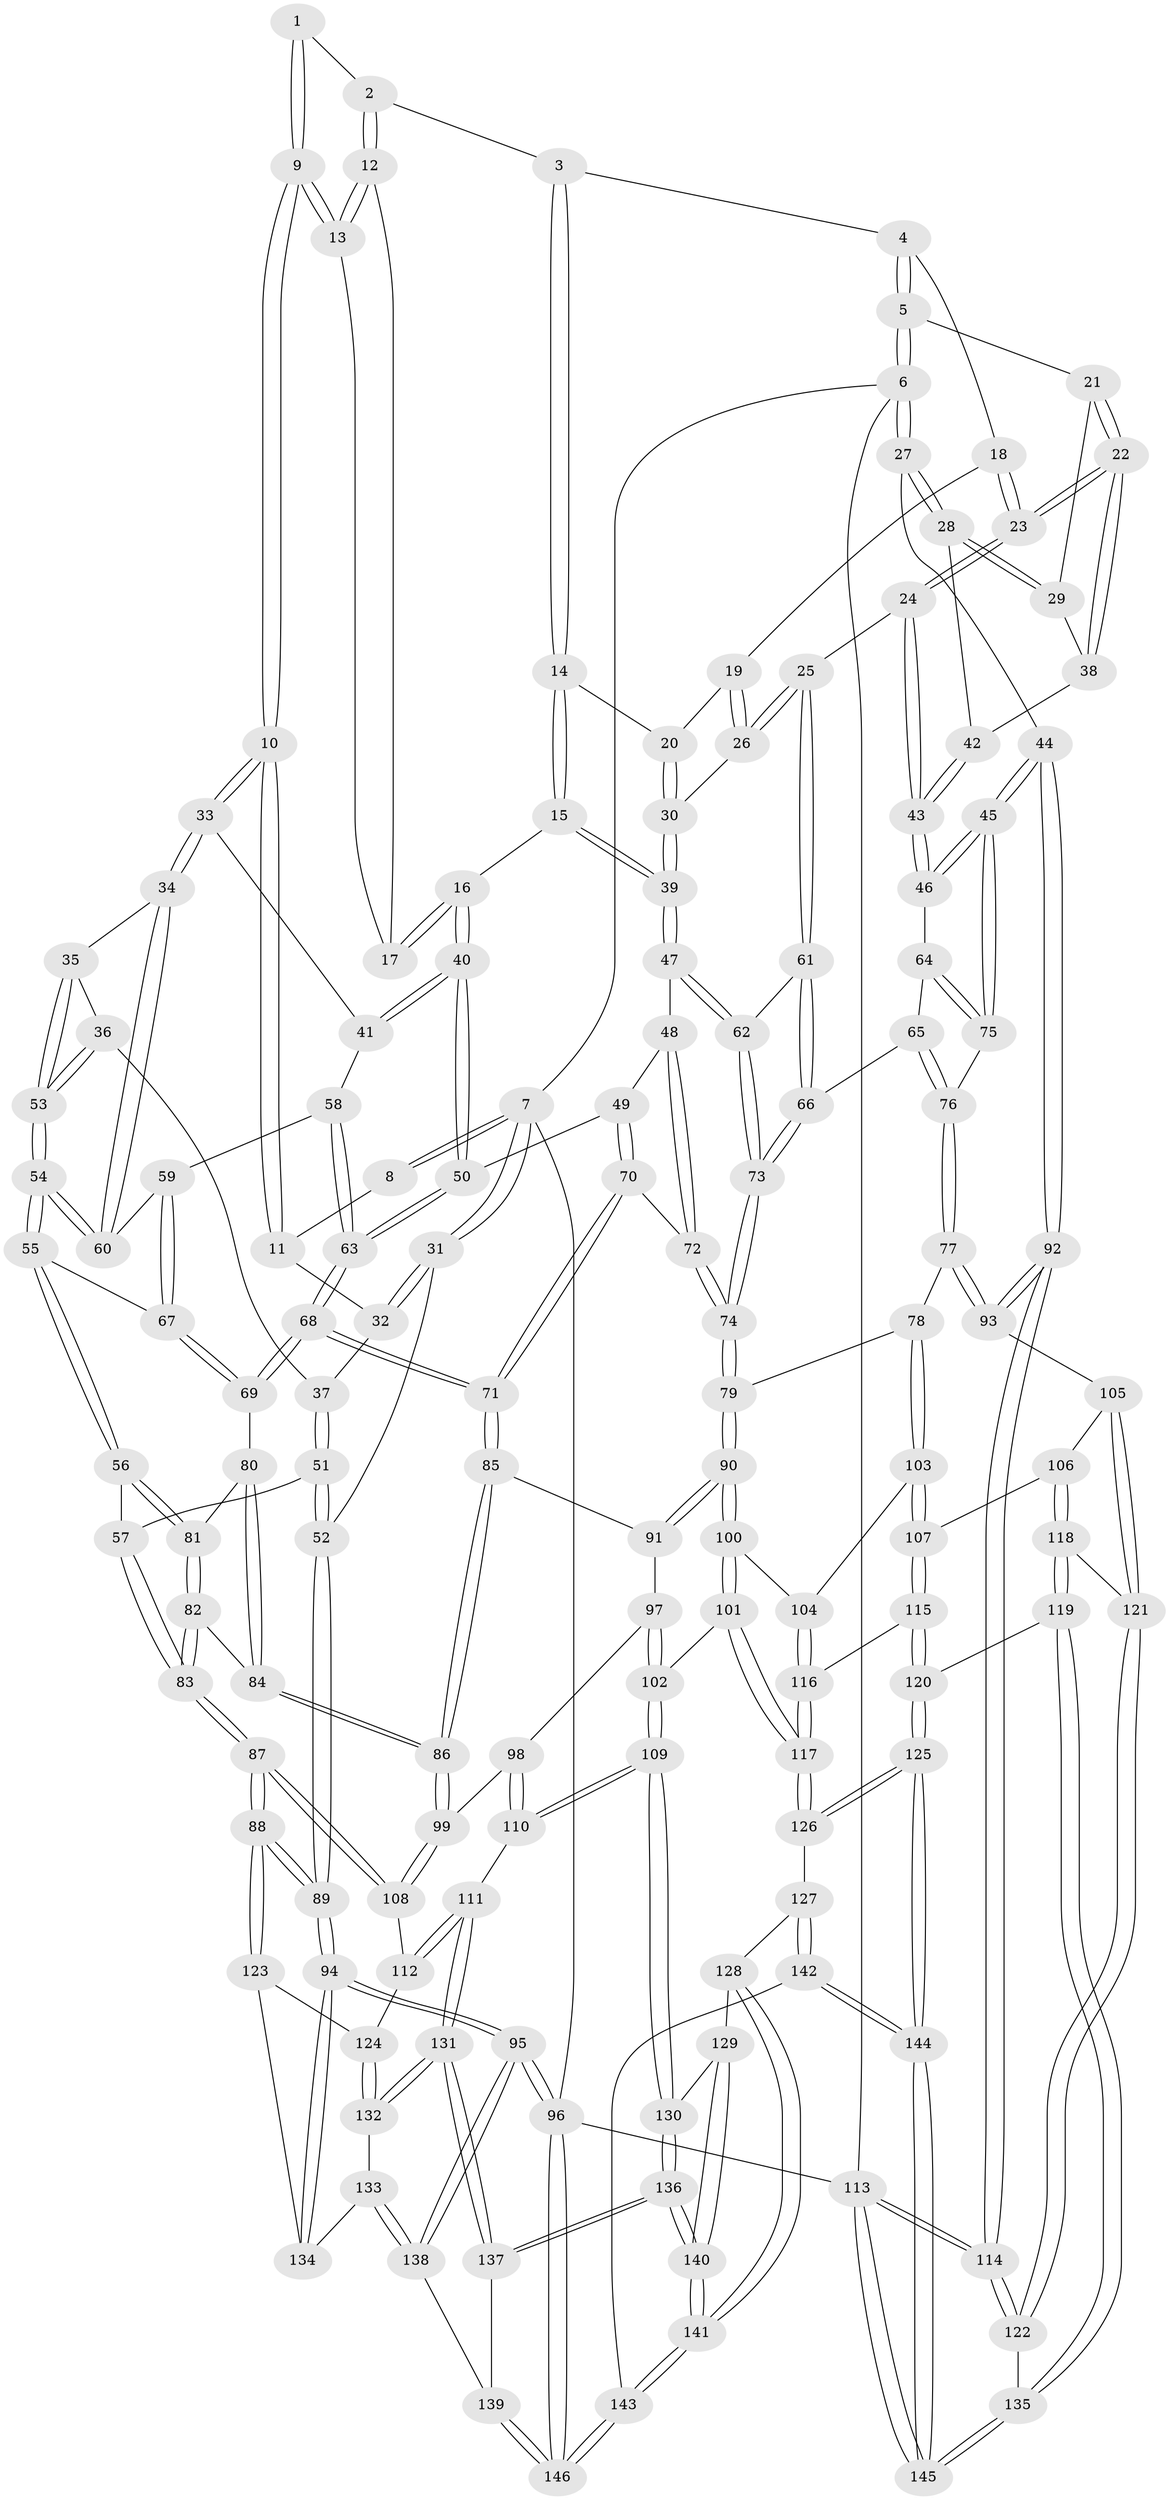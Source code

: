 // Generated by graph-tools (version 1.1) at 2025/27/03/09/25 03:27:06]
// undirected, 146 vertices, 362 edges
graph export_dot {
graph [start="1"]
  node [color=gray90,style=filled];
  1 [pos="+0.28722322980885995+0"];
  2 [pos="+0.4020418775472123+0"];
  3 [pos="+0.4548472741672756+0"];
  4 [pos="+0.6658626557743004+0"];
  5 [pos="+0.9506029119795751+0"];
  6 [pos="+1+0"];
  7 [pos="+0+0"];
  8 [pos="+0.15735725686654933+0"];
  9 [pos="+0.26872533902267887+0.12647590283113264"];
  10 [pos="+0.25901373013358275+0.13727964380434854"];
  11 [pos="+0.13517004816419806+0.08274565641324437"];
  12 [pos="+0.351856998854424+0.05559165888723987"];
  13 [pos="+0.28229881200116275+0.12339860385289901"];
  14 [pos="+0.488002075240768+0.07775378150182675"];
  15 [pos="+0.47399361908847365+0.1288295008140581"];
  16 [pos="+0.46749851070085563+0.1344035430127415"];
  17 [pos="+0.4199250479432017+0.12513030533585587"];
  18 [pos="+0.6578287302742672+0.026393320659084056"];
  19 [pos="+0.6576515162896751+0.026804901576000018"];
  20 [pos="+0.6146824171760513+0.0771013706869089"];
  21 [pos="+0.9174992022837655+0"];
  22 [pos="+0.8108457181278628+0.1222545534322084"];
  23 [pos="+0.810511130937942+0.12270766503103635"];
  24 [pos="+0.7773026942296621+0.19372038815230305"];
  25 [pos="+0.7707203697684578+0.195384426929654"];
  26 [pos="+0.7157129814190903+0.19365874086367882"];
  27 [pos="+1+0.22674023140798713"];
  28 [pos="+0.993905783658763+0.16314762354150777"];
  29 [pos="+0.9594787142609242+0.13937549984271583"];
  30 [pos="+0.666452410104429+0.20035569723153396"];
  31 [pos="+0+0.15741178919994947"];
  32 [pos="+0.10907003251507205+0.10359824084408047"];
  33 [pos="+0.25890011306232197+0.18070735787173156"];
  34 [pos="+0.21943230138967856+0.20971402487557608"];
  35 [pos="+0.20573861799009568+0.21222035306926562"];
  36 [pos="+0.13097866892013812+0.20998909581756497"];
  37 [pos="+0.12451161738237818+0.2046474126965592"];
  38 [pos="+0.8476573354347856+0.12817755150952417"];
  39 [pos="+0.6312491919173093+0.21834450060099692"];
  40 [pos="+0.42283075771570144+0.24888334275971494"];
  41 [pos="+0.2633256653393092+0.18537723486595717"];
  42 [pos="+0.9414650053885701+0.19280846115512126"];
  43 [pos="+0.8515315764429604+0.2710043524110995"];
  44 [pos="+1+0.4407910745453089"];
  45 [pos="+1+0.42696662598478924"];
  46 [pos="+0.8645533879819081+0.2923250096832786"];
  47 [pos="+0.6078876312921823+0.2720653694692912"];
  48 [pos="+0.580467040528422+0.2998008547642932"];
  49 [pos="+0.5437066405631569+0.297910684724884"];
  50 [pos="+0.4253183265444098+0.27075277527695774"];
  51 [pos="+0+0.2812345655464378"];
  52 [pos="+0+0.2526032682781011"];
  53 [pos="+0.12402097404040124+0.3268416102514974"];
  54 [pos="+0.12184212321842251+0.3367940578461056"];
  55 [pos="+0.11716571058424706+0.3454663272764563"];
  56 [pos="+0.09309602183775269+0.3668754936349821"];
  57 [pos="+0+0.3277756982741684"];
  58 [pos="+0.2838604833992722+0.2858088743969229"];
  59 [pos="+0.2481828080109238+0.31482887123878867"];
  60 [pos="+0.21090497623943305+0.27896150979260226"];
  61 [pos="+0.7267073204514375+0.3146282929484146"];
  62 [pos="+0.6917698863970914+0.3538481745424103"];
  63 [pos="+0.39354409716933825+0.33849730185131577"];
  64 [pos="+0.8186393222917343+0.34956339136582704"];
  65 [pos="+0.7789286620062178+0.3760476297236782"];
  66 [pos="+0.7780078834474785+0.3759163935914337"];
  67 [pos="+0.24126988763887186+0.34320733683266613"];
  68 [pos="+0.38940375200173066+0.3902644257610682"];
  69 [pos="+0.2797109949103439+0.40281628937113073"];
  70 [pos="+0.4694710018177525+0.4219677199603612"];
  71 [pos="+0.4123599824790045+0.4262989571925777"];
  72 [pos="+0.5858179008276901+0.4288099949424416"];
  73 [pos="+0.6922787092334354+0.3903049017871908"];
  74 [pos="+0.6406936842412552+0.4805191111938353"];
  75 [pos="+0.8329179525599378+0.42432627113622784"];
  76 [pos="+0.7828494315779043+0.47300759277324156"];
  77 [pos="+0.7645476310268582+0.5257502665228311"];
  78 [pos="+0.710217052068495+0.5243002699246652"];
  79 [pos="+0.6442574108477451+0.4910598081405823"];
  80 [pos="+0.23996669176388954+0.4407465289458881"];
  81 [pos="+0.09769340648231914+0.37656814214553463"];
  82 [pos="+0.10119654466916181+0.5093983553666079"];
  83 [pos="+0.04529211827367247+0.5600891819204824"];
  84 [pos="+0.22934402278113397+0.5431926511792209"];
  85 [pos="+0.40906697185152946+0.46412286656353974"];
  86 [pos="+0.2312281577018071+0.545887993351598"];
  87 [pos="+0+0.6471120277539854"];
  88 [pos="+0+0.6652294325649443"];
  89 [pos="+0+0.7044283968350069"];
  90 [pos="+0.5341609299532812+0.6011149119078775"];
  91 [pos="+0.4237751167044705+0.5203903710580488"];
  92 [pos="+1+0.6123392322520393"];
  93 [pos="+0.927799668606615+0.6139662750858946"];
  94 [pos="+0+0.7804814188012189"];
  95 [pos="+0+1"];
  96 [pos="+0+1"];
  97 [pos="+0.38016308327634213+0.5739205898396982"];
  98 [pos="+0.3359603170069203+0.5943681791495737"];
  99 [pos="+0.23402117371213546+0.5570940454179054"];
  100 [pos="+0.532729199512434+0.6391127169042519"];
  101 [pos="+0.4684385515160413+0.7079469711323658"];
  102 [pos="+0.43494533101699634+0.7137711882560631"];
  103 [pos="+0.6859541885283796+0.6753471819498056"];
  104 [pos="+0.5527209007622151+0.6517215420307898"];
  105 [pos="+0.9079831064002902+0.6285538838522996"];
  106 [pos="+0.7222754355188983+0.7064895998984091"];
  107 [pos="+0.7008998526801014+0.6992770389268664"];
  108 [pos="+0.22446221331272448+0.5896344366690854"];
  109 [pos="+0.3511567168086543+0.7526080639339056"];
  110 [pos="+0.3377740988228975+0.7446956297745562"];
  111 [pos="+0.29149253381800616+0.7354565057429453"];
  112 [pos="+0.22032658179672987+0.7002231457420071"];
  113 [pos="+1+1"];
  114 [pos="+1+0.7662006282506942"];
  115 [pos="+0.6472839841782663+0.7589421467973972"];
  116 [pos="+0.5967261100654754+0.7288587873201702"];
  117 [pos="+0.5384925263794057+0.8227729947238963"];
  118 [pos="+0.7448356691302177+0.7648788867429158"];
  119 [pos="+0.6458602791346969+0.8770542408579204"];
  120 [pos="+0.6373963323459254+0.8772076604694035"];
  121 [pos="+0.794995745554618+0.794349661989858"];
  122 [pos="+0.8144294992812438+0.8644212364786016"];
  123 [pos="+0.07214826562397936+0.7119410495136661"];
  124 [pos="+0.15230259275038519+0.7261203173333375"];
  125 [pos="+0.6050885923721654+0.8932041924501725"];
  126 [pos="+0.553237685154409+0.866147984249626"];
  127 [pos="+0.4891635617894255+0.8818383279881653"];
  128 [pos="+0.46254282332044233+0.885627489470052"];
  129 [pos="+0.43456511757597943+0.8669733143080194"];
  130 [pos="+0.35559071979867196+0.7967992486328915"];
  131 [pos="+0.19250815173449062+0.8807742677300404"];
  132 [pos="+0.1712930971598781+0.8532345964987985"];
  133 [pos="+0.10375447854449649+0.848552489734254"];
  134 [pos="+0.09755710184618557+0.8385243050936297"];
  135 [pos="+0.7796225497686605+0.9101257030338247"];
  136 [pos="+0.2823953982146207+0.9357758950785933"];
  137 [pos="+0.20043668421278965+0.9040426683128072"];
  138 [pos="+0.02536742939027205+0.93326885861474"];
  139 [pos="+0.16653036319933873+0.9287631226154551"];
  140 [pos="+0.3006639170323302+0.9702704607912341"];
  141 [pos="+0.35124106400846816+1"];
  142 [pos="+0.47845699211681153+1"];
  143 [pos="+0.3656528244336626+1"];
  144 [pos="+0.5747326650166151+1"];
  145 [pos="+0.9355495999854769+1"];
  146 [pos="+0.07200006886661507+1"];
  1 -- 2;
  1 -- 9;
  1 -- 9;
  2 -- 3;
  2 -- 12;
  2 -- 12;
  3 -- 4;
  3 -- 14;
  3 -- 14;
  4 -- 5;
  4 -- 5;
  4 -- 18;
  5 -- 6;
  5 -- 6;
  5 -- 21;
  6 -- 7;
  6 -- 27;
  6 -- 27;
  6 -- 113;
  7 -- 8;
  7 -- 8;
  7 -- 31;
  7 -- 31;
  7 -- 96;
  8 -- 11;
  9 -- 10;
  9 -- 10;
  9 -- 13;
  9 -- 13;
  10 -- 11;
  10 -- 11;
  10 -- 33;
  10 -- 33;
  11 -- 32;
  12 -- 13;
  12 -- 13;
  12 -- 17;
  13 -- 17;
  14 -- 15;
  14 -- 15;
  14 -- 20;
  15 -- 16;
  15 -- 39;
  15 -- 39;
  16 -- 17;
  16 -- 17;
  16 -- 40;
  16 -- 40;
  18 -- 19;
  18 -- 23;
  18 -- 23;
  19 -- 20;
  19 -- 26;
  19 -- 26;
  20 -- 30;
  20 -- 30;
  21 -- 22;
  21 -- 22;
  21 -- 29;
  22 -- 23;
  22 -- 23;
  22 -- 38;
  22 -- 38;
  23 -- 24;
  23 -- 24;
  24 -- 25;
  24 -- 43;
  24 -- 43;
  25 -- 26;
  25 -- 26;
  25 -- 61;
  25 -- 61;
  26 -- 30;
  27 -- 28;
  27 -- 28;
  27 -- 44;
  28 -- 29;
  28 -- 29;
  28 -- 42;
  29 -- 38;
  30 -- 39;
  30 -- 39;
  31 -- 32;
  31 -- 32;
  31 -- 52;
  32 -- 37;
  33 -- 34;
  33 -- 34;
  33 -- 41;
  34 -- 35;
  34 -- 60;
  34 -- 60;
  35 -- 36;
  35 -- 53;
  35 -- 53;
  36 -- 37;
  36 -- 53;
  36 -- 53;
  37 -- 51;
  37 -- 51;
  38 -- 42;
  39 -- 47;
  39 -- 47;
  40 -- 41;
  40 -- 41;
  40 -- 50;
  40 -- 50;
  41 -- 58;
  42 -- 43;
  42 -- 43;
  43 -- 46;
  43 -- 46;
  44 -- 45;
  44 -- 45;
  44 -- 92;
  44 -- 92;
  45 -- 46;
  45 -- 46;
  45 -- 75;
  45 -- 75;
  46 -- 64;
  47 -- 48;
  47 -- 62;
  47 -- 62;
  48 -- 49;
  48 -- 72;
  48 -- 72;
  49 -- 50;
  49 -- 70;
  49 -- 70;
  50 -- 63;
  50 -- 63;
  51 -- 52;
  51 -- 52;
  51 -- 57;
  52 -- 89;
  52 -- 89;
  53 -- 54;
  53 -- 54;
  54 -- 55;
  54 -- 55;
  54 -- 60;
  54 -- 60;
  55 -- 56;
  55 -- 56;
  55 -- 67;
  56 -- 57;
  56 -- 81;
  56 -- 81;
  57 -- 83;
  57 -- 83;
  58 -- 59;
  58 -- 63;
  58 -- 63;
  59 -- 60;
  59 -- 67;
  59 -- 67;
  61 -- 62;
  61 -- 66;
  61 -- 66;
  62 -- 73;
  62 -- 73;
  63 -- 68;
  63 -- 68;
  64 -- 65;
  64 -- 75;
  64 -- 75;
  65 -- 66;
  65 -- 76;
  65 -- 76;
  66 -- 73;
  66 -- 73;
  67 -- 69;
  67 -- 69;
  68 -- 69;
  68 -- 69;
  68 -- 71;
  68 -- 71;
  69 -- 80;
  70 -- 71;
  70 -- 71;
  70 -- 72;
  71 -- 85;
  71 -- 85;
  72 -- 74;
  72 -- 74;
  73 -- 74;
  73 -- 74;
  74 -- 79;
  74 -- 79;
  75 -- 76;
  76 -- 77;
  76 -- 77;
  77 -- 78;
  77 -- 93;
  77 -- 93;
  78 -- 79;
  78 -- 103;
  78 -- 103;
  79 -- 90;
  79 -- 90;
  80 -- 81;
  80 -- 84;
  80 -- 84;
  81 -- 82;
  81 -- 82;
  82 -- 83;
  82 -- 83;
  82 -- 84;
  83 -- 87;
  83 -- 87;
  84 -- 86;
  84 -- 86;
  85 -- 86;
  85 -- 86;
  85 -- 91;
  86 -- 99;
  86 -- 99;
  87 -- 88;
  87 -- 88;
  87 -- 108;
  87 -- 108;
  88 -- 89;
  88 -- 89;
  88 -- 123;
  88 -- 123;
  89 -- 94;
  89 -- 94;
  90 -- 91;
  90 -- 91;
  90 -- 100;
  90 -- 100;
  91 -- 97;
  92 -- 93;
  92 -- 93;
  92 -- 114;
  92 -- 114;
  93 -- 105;
  94 -- 95;
  94 -- 95;
  94 -- 134;
  94 -- 134;
  95 -- 96;
  95 -- 96;
  95 -- 138;
  95 -- 138;
  96 -- 146;
  96 -- 146;
  96 -- 113;
  97 -- 98;
  97 -- 102;
  97 -- 102;
  98 -- 99;
  98 -- 110;
  98 -- 110;
  99 -- 108;
  99 -- 108;
  100 -- 101;
  100 -- 101;
  100 -- 104;
  101 -- 102;
  101 -- 117;
  101 -- 117;
  102 -- 109;
  102 -- 109;
  103 -- 104;
  103 -- 107;
  103 -- 107;
  104 -- 116;
  104 -- 116;
  105 -- 106;
  105 -- 121;
  105 -- 121;
  106 -- 107;
  106 -- 118;
  106 -- 118;
  107 -- 115;
  107 -- 115;
  108 -- 112;
  109 -- 110;
  109 -- 110;
  109 -- 130;
  109 -- 130;
  110 -- 111;
  111 -- 112;
  111 -- 112;
  111 -- 131;
  111 -- 131;
  112 -- 124;
  113 -- 114;
  113 -- 114;
  113 -- 145;
  113 -- 145;
  114 -- 122;
  114 -- 122;
  115 -- 116;
  115 -- 120;
  115 -- 120;
  116 -- 117;
  116 -- 117;
  117 -- 126;
  117 -- 126;
  118 -- 119;
  118 -- 119;
  118 -- 121;
  119 -- 120;
  119 -- 135;
  119 -- 135;
  120 -- 125;
  120 -- 125;
  121 -- 122;
  121 -- 122;
  122 -- 135;
  123 -- 124;
  123 -- 134;
  124 -- 132;
  124 -- 132;
  125 -- 126;
  125 -- 126;
  125 -- 144;
  125 -- 144;
  126 -- 127;
  127 -- 128;
  127 -- 142;
  127 -- 142;
  128 -- 129;
  128 -- 141;
  128 -- 141;
  129 -- 130;
  129 -- 140;
  129 -- 140;
  130 -- 136;
  130 -- 136;
  131 -- 132;
  131 -- 132;
  131 -- 137;
  131 -- 137;
  132 -- 133;
  133 -- 134;
  133 -- 138;
  133 -- 138;
  135 -- 145;
  135 -- 145;
  136 -- 137;
  136 -- 137;
  136 -- 140;
  136 -- 140;
  137 -- 139;
  138 -- 139;
  139 -- 146;
  139 -- 146;
  140 -- 141;
  140 -- 141;
  141 -- 143;
  141 -- 143;
  142 -- 143;
  142 -- 144;
  142 -- 144;
  143 -- 146;
  143 -- 146;
  144 -- 145;
  144 -- 145;
}
